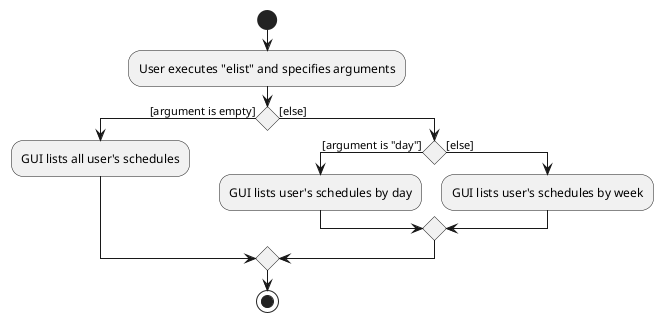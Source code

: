 @startuml
start
:User executes "elist" and specifies arguments;

if () then ([argument is empty])
    :GUI lists all user's schedules;
else ([else])
    if () then ([argument is "day"])
        :GUI lists user's schedules by day;
    else ([else])
        :GUI lists user's schedules by week;
    endif
endif
stop
@enduml
